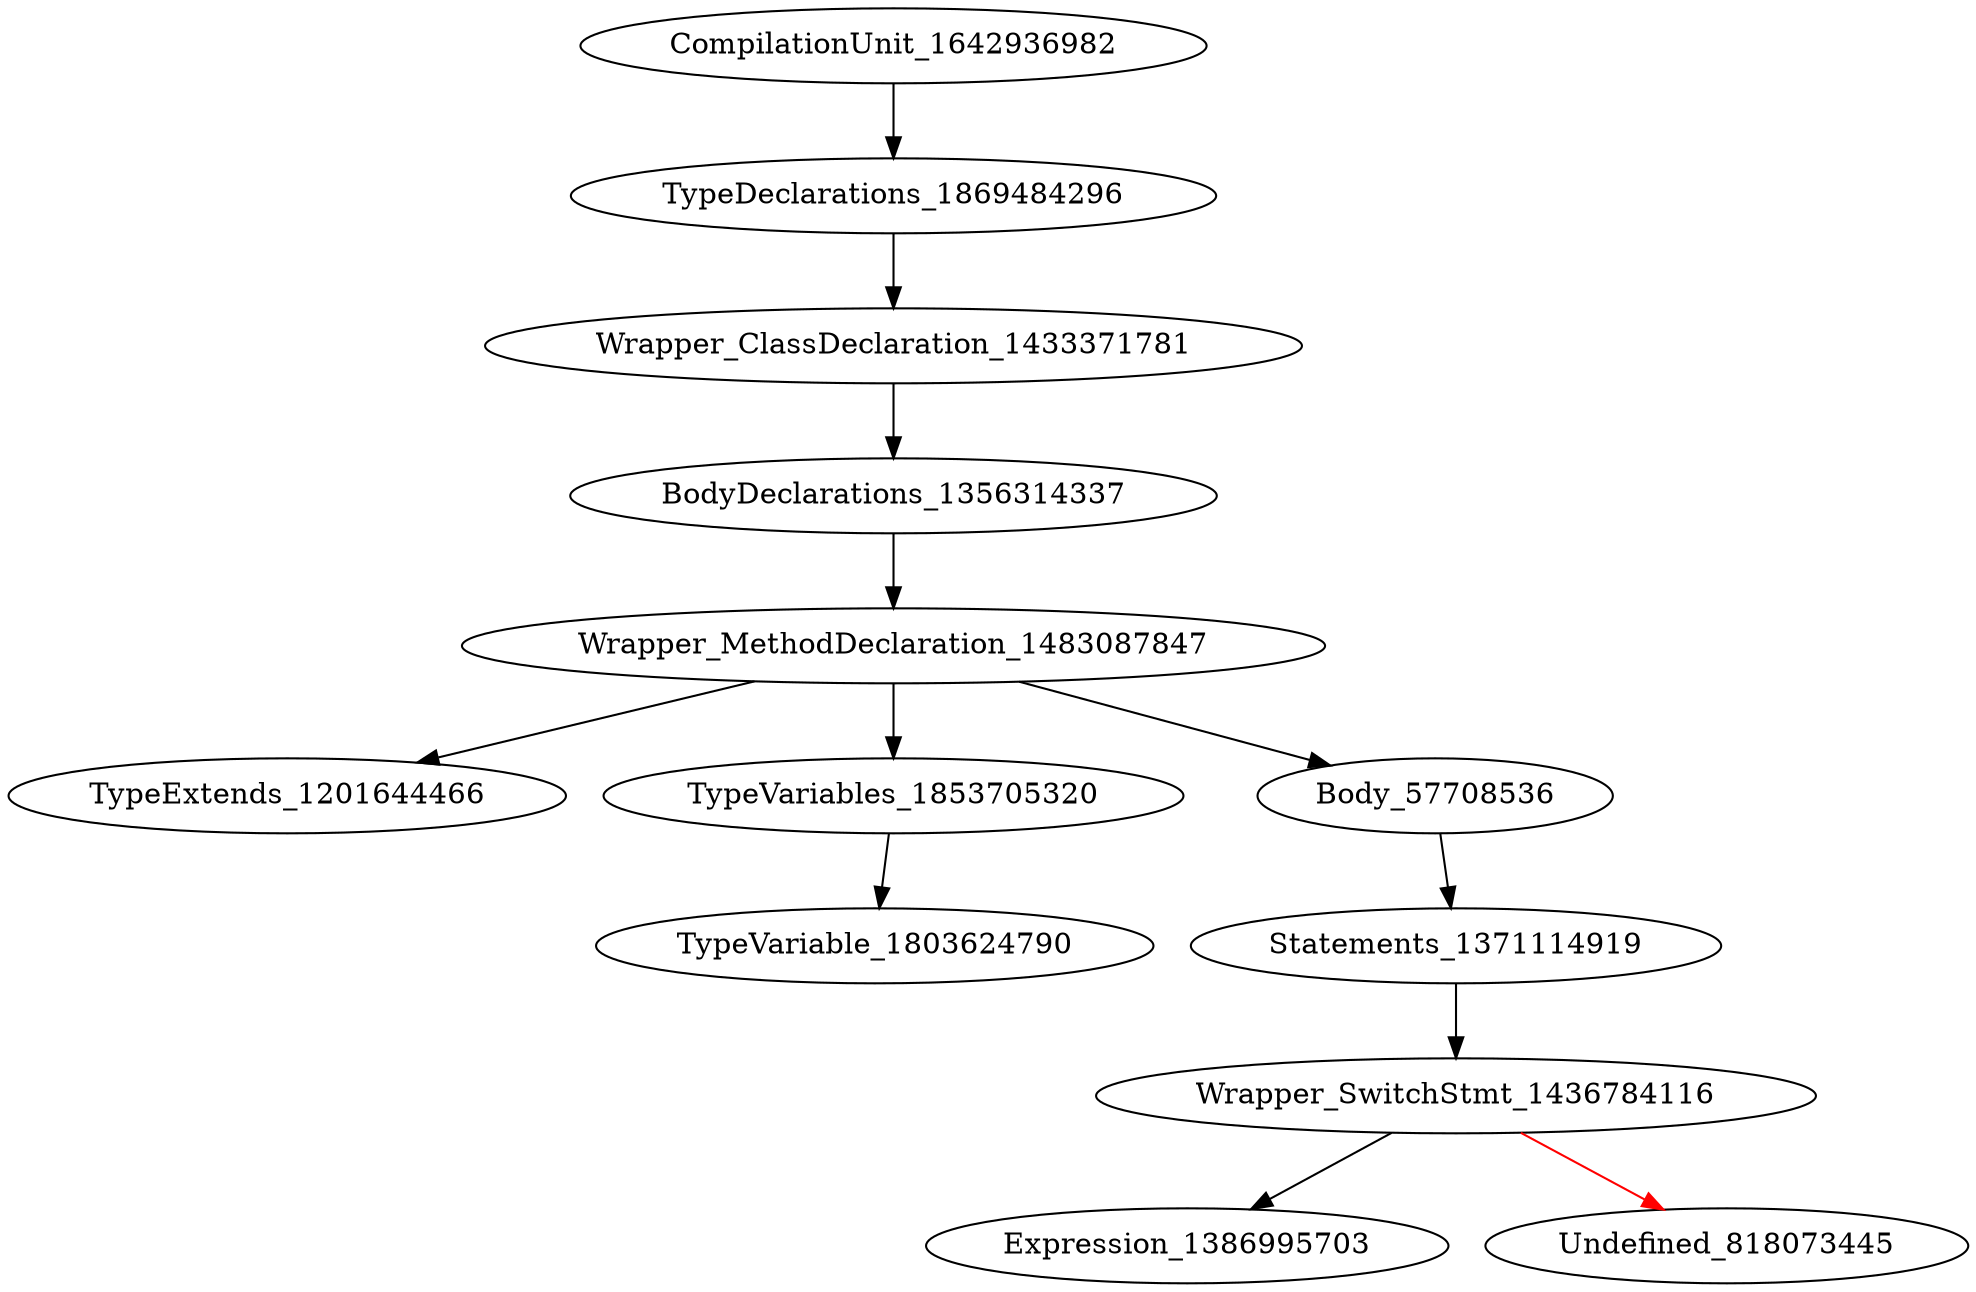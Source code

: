 digraph {
CompilationUnit_1642936982 -> TypeDeclarations_1869484296
TypeDeclarations_1869484296 -> Wrapper_ClassDeclaration_1433371781
Wrapper_ClassDeclaration_1433371781 -> BodyDeclarations_1356314337
BodyDeclarations_1356314337 -> Wrapper_MethodDeclaration_1483087847
Wrapper_MethodDeclaration_1483087847 -> TypeExtends_1201644466
Wrapper_MethodDeclaration_1483087847 -> TypeVariables_1853705320
Wrapper_MethodDeclaration_1483087847 -> Body_57708536
TypeVariables_1853705320 -> TypeVariable_1803624790
Body_57708536 -> Statements_1371114919
Statements_1371114919 -> Wrapper_SwitchStmt_1436784116
Wrapper_SwitchStmt_1436784116 -> Expression_1386995703
Wrapper_SwitchStmt_1436784116 -> Undefined_818073445 [color = red] 
}